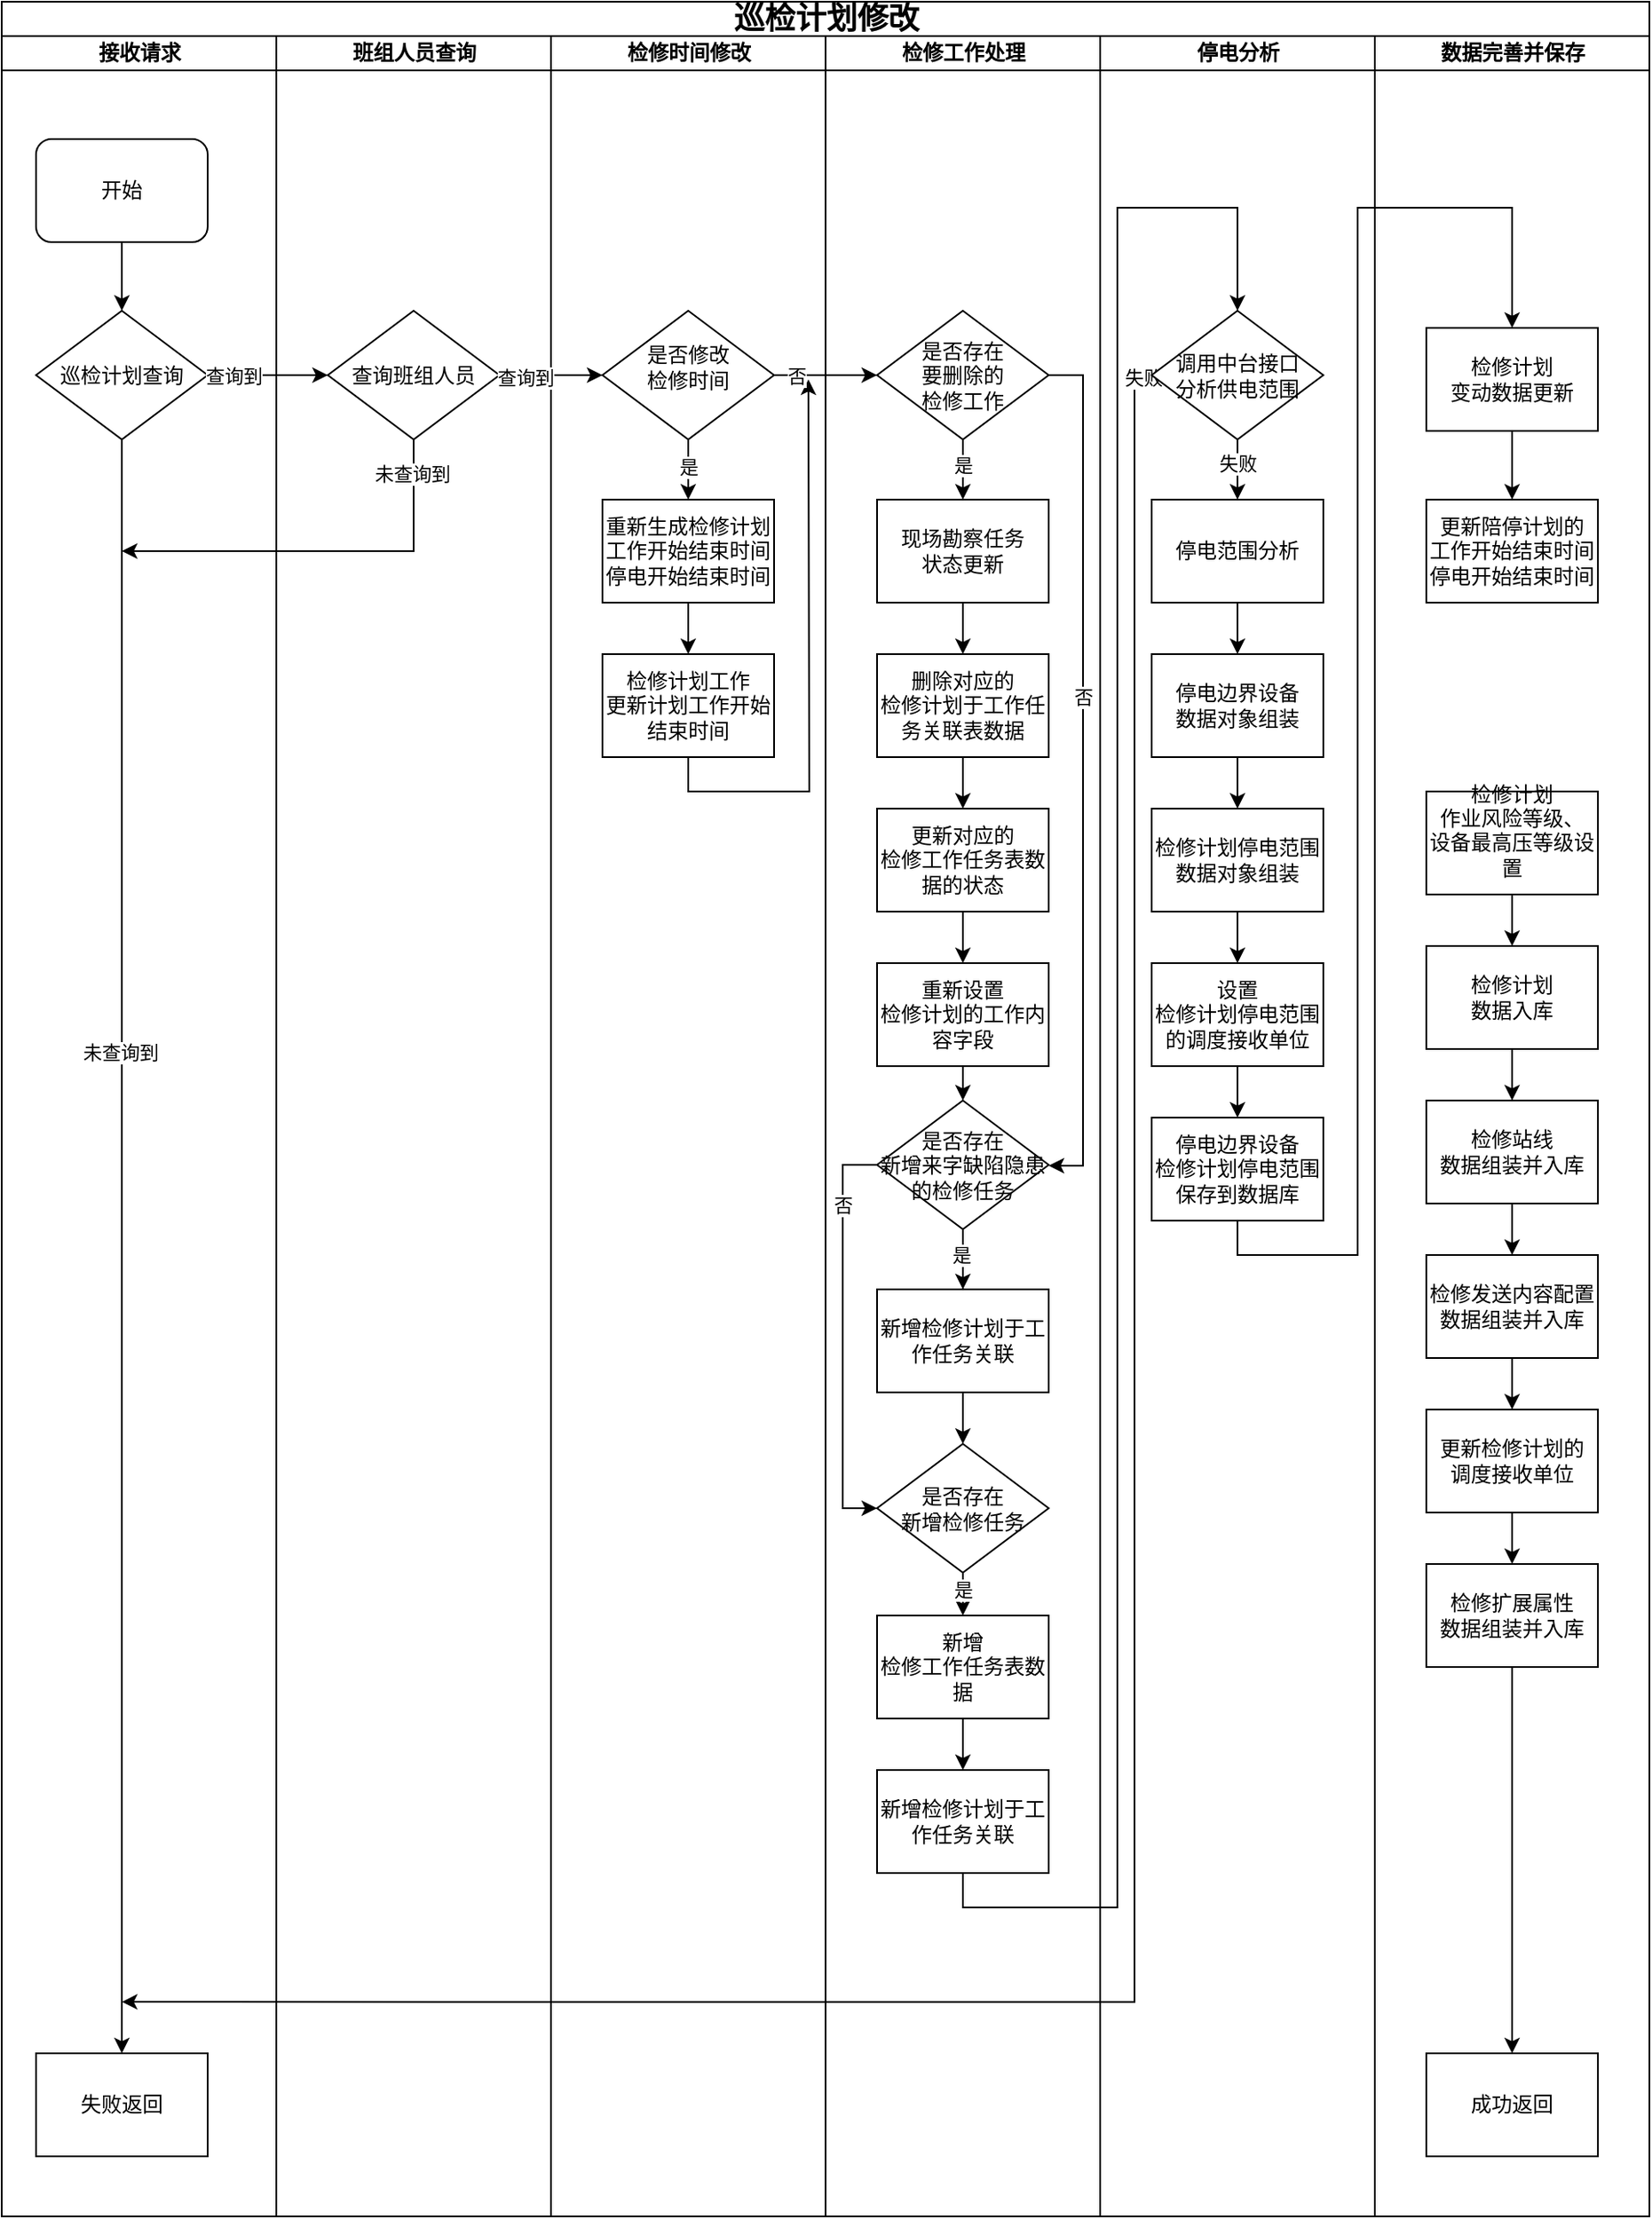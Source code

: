 <mxfile version="26.1.3">
  <diagram name="Page-1" id="74e2e168-ea6b-b213-b513-2b3c1d86103e">
    <mxGraphModel dx="1500" dy="796" grid="1" gridSize="10" guides="1" tooltips="1" connect="1" arrows="1" fold="1" page="1" pageScale="1" pageWidth="1100" pageHeight="850" background="none" math="0" shadow="0">
      <root>
        <mxCell id="0" />
        <mxCell id="1" parent="0" />
        <mxCell id="77e6c97f196da883-1" value="&lt;font style=&quot;font-size: 18px;&quot;&gt;巡检计划修改&lt;/font&gt;" style="swimlane;html=1;childLayout=stackLayout;startSize=20;rounded=0;shadow=0;labelBackgroundColor=none;strokeWidth=1;fontFamily=Verdana;fontSize=8;align=center;" parent="1" vertex="1">
          <mxGeometry x="70" y="20" width="960" height="1290" as="geometry" />
        </mxCell>
        <mxCell id="77e6c97f196da883-2" value="接收请求" style="swimlane;html=1;startSize=20;" parent="77e6c97f196da883-1" vertex="1">
          <mxGeometry y="20" width="160" height="1270" as="geometry">
            <mxRectangle y="20" width="40" height="730" as="alternateBounds" />
          </mxGeometry>
        </mxCell>
        <mxCell id="OuAqoAczvBelTa_8rbJ0-2" style="edgeStyle=orthogonalEdgeStyle;rounded=0;orthogonalLoop=1;jettySize=auto;html=1;exitX=0.5;exitY=1;exitDx=0;exitDy=0;entryX=0.5;entryY=0;entryDx=0;entryDy=0;" edge="1" parent="77e6c97f196da883-2" source="77e6c97f196da883-8" target="cfTg0l-f0pAShHveTOmt-1">
          <mxGeometry relative="1" as="geometry" />
        </mxCell>
        <mxCell id="77e6c97f196da883-8" value="&lt;font style=&quot;font-size: 12px;&quot;&gt;开始&lt;/font&gt;" style="rounded=1;whiteSpace=wrap;html=1;shadow=0;labelBackgroundColor=none;strokeWidth=1;fontFamily=Verdana;fontSize=8;align=center;" parent="77e6c97f196da883-2" vertex="1">
          <mxGeometry x="20" y="60" width="100" height="60" as="geometry" />
        </mxCell>
        <mxCell id="cfTg0l-f0pAShHveTOmt-1" value="&lt;font style=&quot;font-size: 12px;&quot;&gt;巡检计划查询&lt;/font&gt;" style="rhombus;whiteSpace=wrap;html=1;rounded=0;shadow=0;labelBackgroundColor=none;strokeWidth=1;fontFamily=Verdana;fontSize=8;align=center;" parent="77e6c97f196da883-2" vertex="1">
          <mxGeometry x="20" y="160" width="100" height="75" as="geometry" />
        </mxCell>
        <mxCell id="cfTg0l-f0pAShHveTOmt-4" style="edgeStyle=orthogonalEdgeStyle;rounded=0;orthogonalLoop=1;jettySize=auto;html=1;exitX=0.5;exitY=1;exitDx=0;exitDy=0;entryX=0.5;entryY=0;entryDx=0;entryDy=0;" parent="77e6c97f196da883-2" source="cfTg0l-f0pAShHveTOmt-1" edge="1" target="zkKsR5GlTw2Tc259dVME-4">
          <mxGeometry relative="1" as="geometry">
            <mxPoint x="70" y="980" as="targetPoint" />
          </mxGeometry>
        </mxCell>
        <mxCell id="cfTg0l-f0pAShHveTOmt-24" value="未查询到" style="edgeLabel;html=1;align=center;verticalAlign=middle;resizable=0;points=[];" parent="cfTg0l-f0pAShHveTOmt-4" vertex="1" connectable="0">
          <mxGeometry x="-0.24" y="-1" relative="1" as="geometry">
            <mxPoint as="offset" />
          </mxGeometry>
        </mxCell>
        <mxCell id="zkKsR5GlTw2Tc259dVME-4" value="&lt;span style=&quot;font-size: 12px;&quot;&gt;失败返回&lt;/span&gt;" style="whiteSpace=wrap;html=1;fontSize=8;fontFamily=Verdana;rounded=0;shadow=0;labelBackgroundColor=none;strokeWidth=1;" parent="77e6c97f196da883-2" vertex="1">
          <mxGeometry x="20" y="1175" width="100" height="60" as="geometry" />
        </mxCell>
        <mxCell id="77e6c97f196da883-3" value="班组人员查询" style="swimlane;html=1;startSize=20;" parent="77e6c97f196da883-1" vertex="1">
          <mxGeometry x="160" y="20" width="160" height="1270" as="geometry" />
        </mxCell>
        <mxCell id="cfTg0l-f0pAShHveTOmt-27" value="&lt;span style=&quot;font-size: 12px;&quot;&gt;查询班组人员&lt;/span&gt;" style="rhombus;whiteSpace=wrap;html=1;rounded=0;shadow=0;labelBackgroundColor=none;strokeWidth=1;fontFamily=Verdana;fontSize=8;align=center;" parent="77e6c97f196da883-3" vertex="1">
          <mxGeometry x="30" y="160" width="100" height="75" as="geometry" />
        </mxCell>
        <mxCell id="cfTg0l-f0pAShHveTOmt-30" value="" style="edgeStyle=orthogonalEdgeStyle;rounded=0;orthogonalLoop=1;jettySize=auto;html=1;" parent="77e6c97f196da883-3" source="cfTg0l-f0pAShHveTOmt-27" edge="1">
          <mxGeometry relative="1" as="geometry">
            <mxPoint x="-90" y="300" as="targetPoint" />
            <Array as="points">
              <mxPoint x="80" y="300" />
              <mxPoint x="-90" y="300" />
            </Array>
          </mxGeometry>
        </mxCell>
        <mxCell id="cfTg0l-f0pAShHveTOmt-47" value="未查询到" style="edgeLabel;html=1;align=center;verticalAlign=middle;resizable=0;points=[];" parent="cfTg0l-f0pAShHveTOmt-30" vertex="1" connectable="0">
          <mxGeometry x="-0.829" y="-1" relative="1" as="geometry">
            <mxPoint as="offset" />
          </mxGeometry>
        </mxCell>
        <mxCell id="77e6c97f196da883-5" value="检修时间修改" style="swimlane;html=1;startSize=20;" parent="77e6c97f196da883-1" vertex="1">
          <mxGeometry x="320" y="20" width="160" height="1270" as="geometry" />
        </mxCell>
        <mxCell id="OuAqoAczvBelTa_8rbJ0-12" style="edgeStyle=orthogonalEdgeStyle;rounded=0;orthogonalLoop=1;jettySize=auto;html=1;exitX=0.5;exitY=1;exitDx=0;exitDy=0;entryX=0.5;entryY=0;entryDx=0;entryDy=0;" edge="1" parent="77e6c97f196da883-5" source="cfTg0l-f0pAShHveTOmt-33" target="OuAqoAczvBelTa_8rbJ0-11">
          <mxGeometry relative="1" as="geometry" />
        </mxCell>
        <mxCell id="OuAqoAczvBelTa_8rbJ0-13" value="是" style="edgeLabel;html=1;align=center;verticalAlign=middle;resizable=0;points=[];" vertex="1" connectable="0" parent="OuAqoAczvBelTa_8rbJ0-12">
          <mxGeometry x="-0.16" relative="1" as="geometry">
            <mxPoint y="1" as="offset" />
          </mxGeometry>
        </mxCell>
        <mxCell id="cfTg0l-f0pAShHveTOmt-33" value="&lt;div&gt;&lt;span style=&quot;font-size: 12px;&quot;&gt;是否修改&lt;/span&gt;&lt;span style=&quot;font-size: 12px;&quot;&gt;&lt;/span&gt;&lt;/div&gt;&lt;span style=&quot;font-size: 12px;&quot;&gt;检修时间&lt;/span&gt;&lt;div&gt;&lt;br&gt;&lt;/div&gt;" style="rhombus;whiteSpace=wrap;html=1;rounded=0;shadow=0;labelBackgroundColor=none;strokeWidth=1;fontFamily=Verdana;fontSize=8;align=center;" parent="77e6c97f196da883-5" vertex="1">
          <mxGeometry x="30" y="160" width="100" height="75" as="geometry" />
        </mxCell>
        <mxCell id="OuAqoAczvBelTa_8rbJ0-15" style="edgeStyle=orthogonalEdgeStyle;rounded=0;orthogonalLoop=1;jettySize=auto;html=1;exitX=0.5;exitY=1;exitDx=0;exitDy=0;entryX=0.5;entryY=0;entryDx=0;entryDy=0;" edge="1" parent="77e6c97f196da883-5" source="OuAqoAczvBelTa_8rbJ0-11" target="OuAqoAczvBelTa_8rbJ0-14">
          <mxGeometry relative="1" as="geometry" />
        </mxCell>
        <mxCell id="OuAqoAczvBelTa_8rbJ0-11" value="&lt;span style=&quot;font-size: 12px;&quot;&gt;重新生成检修计划&lt;/span&gt;&lt;div&gt;&lt;span style=&quot;font-size: 12px;&quot;&gt;工作开始结束时间&lt;/span&gt;&lt;/div&gt;&lt;div&gt;&lt;span style=&quot;font-size: 12px;&quot;&gt;停电开始结束时间&lt;/span&gt;&lt;/div&gt;" style="whiteSpace=wrap;html=1;fontSize=8;fontFamily=Verdana;rounded=0;shadow=0;labelBackgroundColor=none;strokeWidth=1;" vertex="1" parent="77e6c97f196da883-5">
          <mxGeometry x="30" y="270" width="100" height="60" as="geometry" />
        </mxCell>
        <mxCell id="OuAqoAczvBelTa_8rbJ0-24" style="edgeStyle=orthogonalEdgeStyle;rounded=0;orthogonalLoop=1;jettySize=auto;html=1;exitX=0.5;exitY=1;exitDx=0;exitDy=0;" edge="1" parent="77e6c97f196da883-5" source="OuAqoAczvBelTa_8rbJ0-14">
          <mxGeometry relative="1" as="geometry">
            <mxPoint x="150" y="200" as="targetPoint" />
          </mxGeometry>
        </mxCell>
        <mxCell id="OuAqoAczvBelTa_8rbJ0-14" value="&lt;span style=&quot;font-size: 12px;&quot;&gt;检修计划工作&lt;/span&gt;&lt;div&gt;&lt;span style=&quot;font-size: 12px;&quot;&gt;更新&lt;/span&gt;&lt;span style=&quot;font-size: 12px; background-color: transparent; color: light-dark(rgb(0, 0, 0), rgb(255, 255, 255));&quot;&gt;计划工作开始结束时间&lt;/span&gt;&lt;/div&gt;" style="whiteSpace=wrap;html=1;fontSize=8;fontFamily=Verdana;rounded=0;shadow=0;labelBackgroundColor=none;strokeWidth=1;" vertex="1" parent="77e6c97f196da883-5">
          <mxGeometry x="30" y="360" width="100" height="60" as="geometry" />
        </mxCell>
        <mxCell id="77e6c97f196da883-6" value="检修工作处理" style="swimlane;html=1;startSize=20;" parent="77e6c97f196da883-1" vertex="1">
          <mxGeometry x="480" y="20" width="160" height="1270" as="geometry" />
        </mxCell>
        <mxCell id="OuAqoAczvBelTa_8rbJ0-18" style="edgeStyle=orthogonalEdgeStyle;rounded=0;orthogonalLoop=1;jettySize=auto;html=1;exitX=0.5;exitY=1;exitDx=0;exitDy=0;entryX=0.5;entryY=0;entryDx=0;entryDy=0;" edge="1" parent="77e6c97f196da883-6" source="OuAqoAczvBelTa_8rbJ0-16" target="OuAqoAczvBelTa_8rbJ0-17">
          <mxGeometry relative="1" as="geometry" />
        </mxCell>
        <mxCell id="OuAqoAczvBelTa_8rbJ0-19" value="是" style="edgeLabel;html=1;align=center;verticalAlign=middle;resizable=0;points=[];" vertex="1" connectable="0" parent="OuAqoAczvBelTa_8rbJ0-18">
          <mxGeometry x="-0.092" relative="1" as="geometry">
            <mxPoint y="-1" as="offset" />
          </mxGeometry>
        </mxCell>
        <mxCell id="OuAqoAczvBelTa_8rbJ0-32" style="edgeStyle=orthogonalEdgeStyle;rounded=0;orthogonalLoop=1;jettySize=auto;html=1;exitX=1;exitY=0.5;exitDx=0;exitDy=0;entryX=1;entryY=0.5;entryDx=0;entryDy=0;" edge="1" parent="77e6c97f196da883-6" source="OuAqoAczvBelTa_8rbJ0-16" target="cfTg0l-f0pAShHveTOmt-64">
          <mxGeometry relative="1" as="geometry">
            <mxPoint x="140" y="660" as="targetPoint" />
            <Array as="points">
              <mxPoint x="150" y="197" />
              <mxPoint x="150" y="658" />
              <mxPoint x="130" y="658" />
            </Array>
          </mxGeometry>
        </mxCell>
        <mxCell id="OuAqoAczvBelTa_8rbJ0-33" value="否" style="edgeLabel;html=1;align=center;verticalAlign=middle;resizable=0;points=[];" vertex="1" connectable="0" parent="OuAqoAczvBelTa_8rbJ0-32">
          <mxGeometry x="-0.174" relative="1" as="geometry">
            <mxPoint as="offset" />
          </mxGeometry>
        </mxCell>
        <mxCell id="OuAqoAczvBelTa_8rbJ0-16" value="&lt;span style=&quot;font-size: 12px;&quot;&gt;是否存在&lt;br&gt;要删除的&lt;/span&gt;&lt;div&gt;&lt;span style=&quot;font-size: 12px;&quot;&gt;检修工作&lt;/span&gt;&lt;/div&gt;" style="rhombus;whiteSpace=wrap;html=1;rounded=0;shadow=0;labelBackgroundColor=none;strokeWidth=1;fontFamily=Verdana;fontSize=8;align=center;" vertex="1" parent="77e6c97f196da883-6">
          <mxGeometry x="30" y="160" width="100" height="75" as="geometry" />
        </mxCell>
        <mxCell id="OuAqoAczvBelTa_8rbJ0-21" style="edgeStyle=orthogonalEdgeStyle;rounded=0;orthogonalLoop=1;jettySize=auto;html=1;exitX=0.5;exitY=1;exitDx=0;exitDy=0;" edge="1" parent="77e6c97f196da883-6" source="OuAqoAczvBelTa_8rbJ0-17" target="OuAqoAczvBelTa_8rbJ0-20">
          <mxGeometry relative="1" as="geometry" />
        </mxCell>
        <mxCell id="OuAqoAczvBelTa_8rbJ0-17" value="&lt;span style=&quot;font-size: 12px;&quot;&gt;现场勘察任务&lt;/span&gt;&lt;div&gt;&lt;span style=&quot;font-size: 12px;&quot;&gt;状态更新&lt;/span&gt;&lt;/div&gt;" style="whiteSpace=wrap;html=1;fontSize=8;fontFamily=Verdana;rounded=0;shadow=0;labelBackgroundColor=none;strokeWidth=1;" vertex="1" parent="77e6c97f196da883-6">
          <mxGeometry x="30" y="270" width="100" height="60" as="geometry" />
        </mxCell>
        <mxCell id="OuAqoAczvBelTa_8rbJ0-23" style="edgeStyle=orthogonalEdgeStyle;rounded=0;orthogonalLoop=1;jettySize=auto;html=1;exitX=0.5;exitY=1;exitDx=0;exitDy=0;entryX=0.5;entryY=0;entryDx=0;entryDy=0;" edge="1" parent="77e6c97f196da883-6" source="OuAqoAczvBelTa_8rbJ0-20" target="OuAqoAczvBelTa_8rbJ0-22">
          <mxGeometry relative="1" as="geometry" />
        </mxCell>
        <mxCell id="OuAqoAczvBelTa_8rbJ0-20" value="&lt;span style=&quot;font-size: 12px;&quot;&gt;删除对应的&lt;/span&gt;&lt;div&gt;&lt;span style=&quot;font-size: 12px;&quot;&gt;检修计划于工作任务关联表数据&lt;/span&gt;&lt;/div&gt;" style="whiteSpace=wrap;html=1;fontSize=8;fontFamily=Verdana;rounded=0;shadow=0;labelBackgroundColor=none;strokeWidth=1;" vertex="1" parent="77e6c97f196da883-6">
          <mxGeometry x="30" y="360" width="100" height="60" as="geometry" />
        </mxCell>
        <mxCell id="OuAqoAczvBelTa_8rbJ0-26" style="edgeStyle=orthogonalEdgeStyle;rounded=0;orthogonalLoop=1;jettySize=auto;html=1;exitX=0.5;exitY=1;exitDx=0;exitDy=0;entryX=0.5;entryY=0;entryDx=0;entryDy=0;" edge="1" parent="77e6c97f196da883-6" source="OuAqoAczvBelTa_8rbJ0-22" target="OuAqoAczvBelTa_8rbJ0-25">
          <mxGeometry relative="1" as="geometry" />
        </mxCell>
        <mxCell id="OuAqoAczvBelTa_8rbJ0-22" value="&lt;span style=&quot;font-size: 12px;&quot;&gt;更新对应的&lt;/span&gt;&lt;div&gt;&lt;span style=&quot;font-size: 12px;&quot;&gt;检修工作任务表数据的状态&lt;/span&gt;&lt;/div&gt;" style="whiteSpace=wrap;html=1;fontSize=8;fontFamily=Verdana;rounded=0;shadow=0;labelBackgroundColor=none;strokeWidth=1;" vertex="1" parent="77e6c97f196da883-6">
          <mxGeometry x="30" y="450" width="100" height="60" as="geometry" />
        </mxCell>
        <mxCell id="OuAqoAczvBelTa_8rbJ0-34" style="edgeStyle=orthogonalEdgeStyle;rounded=0;orthogonalLoop=1;jettySize=auto;html=1;exitX=0.5;exitY=1;exitDx=0;exitDy=0;entryX=0.5;entryY=0;entryDx=0;entryDy=0;" edge="1" parent="77e6c97f196da883-6" source="OuAqoAczvBelTa_8rbJ0-25" target="cfTg0l-f0pAShHveTOmt-64">
          <mxGeometry relative="1" as="geometry" />
        </mxCell>
        <mxCell id="OuAqoAczvBelTa_8rbJ0-25" value="&lt;span style=&quot;font-size: 12px;&quot;&gt;重新设置&lt;/span&gt;&lt;div&gt;&lt;span style=&quot;font-size: 12px;&quot;&gt;检修计划的工作内容字段&lt;/span&gt;&lt;/div&gt;" style="whiteSpace=wrap;html=1;fontSize=8;fontFamily=Verdana;rounded=0;shadow=0;labelBackgroundColor=none;strokeWidth=1;" vertex="1" parent="77e6c97f196da883-6">
          <mxGeometry x="30" y="540" width="100" height="60" as="geometry" />
        </mxCell>
        <mxCell id="OuAqoAczvBelTa_8rbJ0-27" value="&lt;span style=&quot;font-size: 12px;&quot;&gt;是否存在&lt;/span&gt;&lt;div&gt;&lt;span style=&quot;font-size: 12px;&quot;&gt;新增&lt;/span&gt;&lt;span style=&quot;font-size: 12px; background-color: transparent; color: light-dark(rgb(0, 0, 0), rgb(255, 255, 255));&quot;&gt;检修任务&lt;/span&gt;&lt;/div&gt;" style="rhombus;whiteSpace=wrap;html=1;rounded=0;shadow=0;labelBackgroundColor=none;strokeWidth=1;fontFamily=Verdana;fontSize=8;align=center;" vertex="1" parent="77e6c97f196da883-6">
          <mxGeometry x="30" y="820" width="100" height="75" as="geometry" />
        </mxCell>
        <mxCell id="cfTg0l-f0pAShHveTOmt-73" value="&lt;div&gt;&lt;span style=&quot;font-size: 12px;&quot;&gt;新增&lt;/span&gt;&lt;/div&gt;&lt;div&gt;&lt;span style=&quot;font-size: 12px;&quot;&gt;检修工作任务表数据&lt;/span&gt;&lt;/div&gt;" style="whiteSpace=wrap;html=1;fontSize=8;fontFamily=Verdana;rounded=0;shadow=0;labelBackgroundColor=none;strokeWidth=1;" parent="77e6c97f196da883-6" vertex="1">
          <mxGeometry x="30" y="920" width="100" height="60" as="geometry" />
        </mxCell>
        <mxCell id="cfTg0l-f0pAShHveTOmt-76" value="&lt;span style=&quot;font-size: 12px;&quot;&gt;新增检修计划于工作任务关联&lt;/span&gt;" style="whiteSpace=wrap;html=1;fontSize=8;fontFamily=Verdana;rounded=0;shadow=0;labelBackgroundColor=none;strokeWidth=1;" parent="77e6c97f196da883-6" vertex="1">
          <mxGeometry x="30" y="1010" width="100" height="60" as="geometry" />
        </mxCell>
        <mxCell id="OuAqoAczvBelTa_8rbJ0-53" style="edgeStyle=orthogonalEdgeStyle;rounded=0;orthogonalLoop=1;jettySize=auto;html=1;entryX=1;entryY=0.5;entryDx=0;entryDy=0;" edge="1" parent="77e6c97f196da883-6" source="cfTg0l-f0pAShHveTOmt-63" target="cfTg0l-f0pAShHveTOmt-64">
          <mxGeometry relative="1" as="geometry">
            <Array as="points">
              <mxPoint x="80" y="657" />
            </Array>
          </mxGeometry>
        </mxCell>
        <mxCell id="cfTg0l-f0pAShHveTOmt-63" value="&lt;div&gt;&lt;span style=&quot;font-size: 12px;&quot;&gt;新增检修计划于工作任务关联&lt;/span&gt;&lt;/div&gt;" style="whiteSpace=wrap;html=1;fontSize=8;fontFamily=Verdana;rounded=0;shadow=0;labelBackgroundColor=none;strokeWidth=1;" parent="77e6c97f196da883-6" vertex="1">
          <mxGeometry x="30" y="730" width="100" height="60" as="geometry" />
        </mxCell>
        <mxCell id="OuAqoAczvBelTa_8rbJ0-56" style="edgeStyle=orthogonalEdgeStyle;rounded=0;orthogonalLoop=1;jettySize=auto;html=1;exitX=0;exitY=0.5;exitDx=0;exitDy=0;entryX=0;entryY=0.5;entryDx=0;entryDy=0;" edge="1" parent="77e6c97f196da883-6" source="cfTg0l-f0pAShHveTOmt-64" target="OuAqoAczvBelTa_8rbJ0-27">
          <mxGeometry relative="1" as="geometry" />
        </mxCell>
        <mxCell id="OuAqoAczvBelTa_8rbJ0-57" value="否" style="edgeLabel;html=1;align=center;verticalAlign=middle;resizable=0;points=[];" vertex="1" connectable="0" parent="OuAqoAczvBelTa_8rbJ0-56">
          <mxGeometry x="-0.637" relative="1" as="geometry">
            <mxPoint as="offset" />
          </mxGeometry>
        </mxCell>
        <mxCell id="cfTg0l-f0pAShHveTOmt-64" value="&lt;span style=&quot;font-size: 12px;&quot;&gt;是否存在&lt;/span&gt;&lt;div&gt;&lt;span style=&quot;font-size: 12px;&quot;&gt;新增来字缺陷隐患&lt;/span&gt;&lt;/div&gt;&lt;div&gt;&lt;span style=&quot;font-size: 12px;&quot;&gt;的检修任务&lt;/span&gt;&lt;/div&gt;" style="rhombus;whiteSpace=wrap;html=1;rounded=0;shadow=0;labelBackgroundColor=none;strokeWidth=1;fontFamily=Verdana;fontSize=8;align=center;" parent="77e6c97f196da883-6" vertex="1">
          <mxGeometry x="30" y="620" width="100" height="75" as="geometry" />
        </mxCell>
        <mxCell id="OuAqoAczvBelTa_8rbJ0-30" style="edgeStyle=orthogonalEdgeStyle;rounded=0;orthogonalLoop=1;jettySize=auto;html=1;exitX=0.5;exitY=1;exitDx=0;exitDy=0;entryX=0.5;entryY=0;entryDx=0;entryDy=0;" edge="1" parent="77e6c97f196da883-6" source="OuAqoAczvBelTa_8rbJ0-27" target="cfTg0l-f0pAShHveTOmt-73">
          <mxGeometry relative="1" as="geometry" />
        </mxCell>
        <mxCell id="OuAqoAczvBelTa_8rbJ0-31" value="是" style="edgeLabel;html=1;align=center;verticalAlign=middle;resizable=0;points=[];" vertex="1" connectable="0" parent="OuAqoAczvBelTa_8rbJ0-30">
          <mxGeometry x="-0.2" relative="1" as="geometry">
            <mxPoint as="offset" />
          </mxGeometry>
        </mxCell>
        <mxCell id="cfTg0l-f0pAShHveTOmt-77" style="edgeStyle=orthogonalEdgeStyle;rounded=0;orthogonalLoop=1;jettySize=auto;html=1;exitX=0.5;exitY=1;exitDx=0;exitDy=0;entryX=0.5;entryY=0;entryDx=0;entryDy=0;" parent="77e6c97f196da883-6" source="cfTg0l-f0pAShHveTOmt-73" target="cfTg0l-f0pAShHveTOmt-76" edge="1">
          <mxGeometry relative="1" as="geometry" />
        </mxCell>
        <mxCell id="cfTg0l-f0pAShHveTOmt-74" style="edgeStyle=orthogonalEdgeStyle;rounded=0;orthogonalLoop=1;jettySize=auto;html=1;exitX=0.5;exitY=1;exitDx=0;exitDy=0;entryX=0.5;entryY=0;entryDx=0;entryDy=0;" parent="77e6c97f196da883-6" source="cfTg0l-f0pAShHveTOmt-63" target="OuAqoAczvBelTa_8rbJ0-27" edge="1">
          <mxGeometry relative="1" as="geometry">
            <mxPoint x="240" y="360" as="targetPoint" />
          </mxGeometry>
        </mxCell>
        <mxCell id="cfTg0l-f0pAShHveTOmt-70" style="edgeStyle=orthogonalEdgeStyle;rounded=0;orthogonalLoop=1;jettySize=auto;html=1;exitX=0.5;exitY=1;exitDx=0;exitDy=0;entryX=0.5;entryY=0;entryDx=0;entryDy=0;" parent="77e6c97f196da883-6" source="cfTg0l-f0pAShHveTOmt-64" target="cfTg0l-f0pAShHveTOmt-63" edge="1">
          <mxGeometry relative="1" as="geometry" />
        </mxCell>
        <mxCell id="cfTg0l-f0pAShHveTOmt-71" value="是" style="edgeLabel;html=1;align=center;verticalAlign=middle;resizable=0;points=[];" parent="cfTg0l-f0pAShHveTOmt-70" vertex="1" connectable="0">
          <mxGeometry x="-0.168" y="-1" relative="1" as="geometry">
            <mxPoint as="offset" />
          </mxGeometry>
        </mxCell>
        <mxCell id="77e6c97f196da883-7" value="停电分析" style="swimlane;html=1;startSize=20;" parent="77e6c97f196da883-1" vertex="1">
          <mxGeometry x="640" y="20" width="160" height="1270" as="geometry" />
        </mxCell>
        <mxCell id="OuAqoAczvBelTa_8rbJ0-41" style="edgeStyle=orthogonalEdgeStyle;rounded=0;orthogonalLoop=1;jettySize=auto;html=1;exitX=0.5;exitY=1;exitDx=0;exitDy=0;entryX=0.5;entryY=0;entryDx=0;entryDy=0;" edge="1" parent="77e6c97f196da883-7" source="OuAqoAczvBelTa_8rbJ0-35" target="OuAqoAczvBelTa_8rbJ0-36">
          <mxGeometry relative="1" as="geometry" />
        </mxCell>
        <mxCell id="OuAqoAczvBelTa_8rbJ0-47" value="失败" style="edgeLabel;html=1;align=center;verticalAlign=middle;resizable=0;points=[];" vertex="1" connectable="0" parent="OuAqoAczvBelTa_8rbJ0-41">
          <mxGeometry x="-0.215" relative="1" as="geometry">
            <mxPoint as="offset" />
          </mxGeometry>
        </mxCell>
        <mxCell id="OuAqoAczvBelTa_8rbJ0-49" style="edgeStyle=orthogonalEdgeStyle;rounded=0;orthogonalLoop=1;jettySize=auto;html=1;exitX=0;exitY=0.5;exitDx=0;exitDy=0;" edge="1" parent="77e6c97f196da883-7" source="OuAqoAczvBelTa_8rbJ0-35">
          <mxGeometry relative="1" as="geometry">
            <mxPoint x="-570" y="1145.053" as="targetPoint" />
            <Array as="points">
              <mxPoint x="20" y="197" />
              <mxPoint x="20" y="1145" />
            </Array>
          </mxGeometry>
        </mxCell>
        <mxCell id="OuAqoAczvBelTa_8rbJ0-50" value="失败" style="edgeLabel;html=1;align=center;verticalAlign=middle;resizable=0;points=[];" vertex="1" connectable="0" parent="OuAqoAczvBelTa_8rbJ0-49">
          <mxGeometry x="-0.993" y="1" relative="1" as="geometry">
            <mxPoint as="offset" />
          </mxGeometry>
        </mxCell>
        <mxCell id="OuAqoAczvBelTa_8rbJ0-35" value="&lt;span style=&quot;font-size: 12px;&quot;&gt;调用中台接口&lt;/span&gt;&lt;div&gt;&lt;span style=&quot;font-size: 12px;&quot;&gt;分析供电范围&lt;/span&gt;&lt;/div&gt;" style="rhombus;whiteSpace=wrap;html=1;rounded=0;shadow=0;labelBackgroundColor=none;strokeWidth=1;fontFamily=Verdana;fontSize=8;align=center;" vertex="1" parent="77e6c97f196da883-7">
          <mxGeometry x="30" y="160" width="100" height="75" as="geometry" />
        </mxCell>
        <mxCell id="OuAqoAczvBelTa_8rbJ0-42" style="edgeStyle=orthogonalEdgeStyle;rounded=0;orthogonalLoop=1;jettySize=auto;html=1;exitX=0.5;exitY=1;exitDx=0;exitDy=0;entryX=0.5;entryY=0;entryDx=0;entryDy=0;" edge="1" parent="77e6c97f196da883-7" source="OuAqoAczvBelTa_8rbJ0-36" target="OuAqoAczvBelTa_8rbJ0-37">
          <mxGeometry relative="1" as="geometry" />
        </mxCell>
        <mxCell id="OuAqoAczvBelTa_8rbJ0-36" value="&lt;div&gt;&lt;span style=&quot;font-size: 12px;&quot;&gt;停电范围分析&lt;/span&gt;&lt;/div&gt;" style="whiteSpace=wrap;html=1;fontSize=8;fontFamily=Verdana;rounded=0;shadow=0;labelBackgroundColor=none;strokeWidth=1;" vertex="1" parent="77e6c97f196da883-7">
          <mxGeometry x="30" y="270" width="100" height="60" as="geometry" />
        </mxCell>
        <mxCell id="OuAqoAczvBelTa_8rbJ0-43" style="edgeStyle=orthogonalEdgeStyle;rounded=0;orthogonalLoop=1;jettySize=auto;html=1;exitX=0.5;exitY=1;exitDx=0;exitDy=0;entryX=0.5;entryY=0;entryDx=0;entryDy=0;" edge="1" parent="77e6c97f196da883-7" source="OuAqoAczvBelTa_8rbJ0-37" target="OuAqoAczvBelTa_8rbJ0-38">
          <mxGeometry relative="1" as="geometry" />
        </mxCell>
        <mxCell id="OuAqoAczvBelTa_8rbJ0-37" value="&lt;div&gt;&lt;span style=&quot;font-size: 12px;&quot;&gt;停电边界设备&lt;/span&gt;&lt;/div&gt;&lt;div&gt;&lt;span style=&quot;font-size: 12px;&quot;&gt;数据对象组装&lt;/span&gt;&lt;/div&gt;" style="whiteSpace=wrap;html=1;fontSize=8;fontFamily=Verdana;rounded=0;shadow=0;labelBackgroundColor=none;strokeWidth=1;" vertex="1" parent="77e6c97f196da883-7">
          <mxGeometry x="30" y="360" width="100" height="60" as="geometry" />
        </mxCell>
        <mxCell id="OuAqoAczvBelTa_8rbJ0-44" style="edgeStyle=orthogonalEdgeStyle;rounded=0;orthogonalLoop=1;jettySize=auto;html=1;exitX=0.5;exitY=1;exitDx=0;exitDy=0;entryX=0.5;entryY=0;entryDx=0;entryDy=0;" edge="1" parent="77e6c97f196da883-7" source="OuAqoAczvBelTa_8rbJ0-38" target="OuAqoAczvBelTa_8rbJ0-39">
          <mxGeometry relative="1" as="geometry" />
        </mxCell>
        <mxCell id="OuAqoAczvBelTa_8rbJ0-38" value="&lt;div&gt;&lt;span style=&quot;font-size: 12px;&quot;&gt;检修计划停电范围&lt;/span&gt;&lt;/div&gt;&lt;div&gt;&lt;span style=&quot;font-size: 12px;&quot;&gt;数据对象组装&lt;/span&gt;&lt;/div&gt;" style="whiteSpace=wrap;html=1;fontSize=8;fontFamily=Verdana;rounded=0;shadow=0;labelBackgroundColor=none;strokeWidth=1;" vertex="1" parent="77e6c97f196da883-7">
          <mxGeometry x="30" y="450" width="100" height="60" as="geometry" />
        </mxCell>
        <mxCell id="OuAqoAczvBelTa_8rbJ0-45" value="" style="edgeStyle=orthogonalEdgeStyle;rounded=0;orthogonalLoop=1;jettySize=auto;html=1;" edge="1" parent="77e6c97f196da883-7" source="OuAqoAczvBelTa_8rbJ0-39" target="OuAqoAczvBelTa_8rbJ0-40">
          <mxGeometry relative="1" as="geometry" />
        </mxCell>
        <mxCell id="OuAqoAczvBelTa_8rbJ0-39" value="&lt;span style=&quot;font-size: 12px;&quot;&gt;设置&lt;/span&gt;&lt;div&gt;&lt;span style=&quot;font-size: 12px;&quot;&gt;检修计划停电范围&lt;/span&gt;&lt;/div&gt;&lt;div&gt;&lt;span style=&quot;font-size: 12px;&quot;&gt;的调度接收单位&lt;/span&gt;&lt;/div&gt;" style="whiteSpace=wrap;html=1;fontSize=8;fontFamily=Verdana;rounded=0;shadow=0;labelBackgroundColor=none;strokeWidth=1;" vertex="1" parent="77e6c97f196da883-7">
          <mxGeometry x="30" y="540" width="100" height="60" as="geometry" />
        </mxCell>
        <mxCell id="OuAqoAczvBelTa_8rbJ0-40" value="&lt;div&gt;&lt;span style=&quot;font-size: 12px;&quot;&gt;停电边界设备&lt;/span&gt;&lt;/div&gt;&lt;div&gt;&lt;span style=&quot;font-size: 12px;&quot;&gt;检修计划停电范围&lt;/span&gt;&lt;span style=&quot;font-size: 12px;&quot;&gt;&lt;/span&gt;&lt;/div&gt;&lt;div&gt;&lt;span style=&quot;font-size: 12px;&quot;&gt;保存到数据库&lt;/span&gt;&lt;/div&gt;" style="whiteSpace=wrap;html=1;fontSize=8;fontFamily=Verdana;rounded=0;shadow=0;labelBackgroundColor=none;strokeWidth=1;" vertex="1" parent="77e6c97f196da883-7">
          <mxGeometry x="30" y="630" width="100" height="60" as="geometry" />
        </mxCell>
        <mxCell id="cfTg0l-f0pAShHveTOmt-28" value="" style="edgeStyle=orthogonalEdgeStyle;rounded=0;orthogonalLoop=1;jettySize=auto;html=1;" parent="77e6c97f196da883-1" source="cfTg0l-f0pAShHveTOmt-1" target="cfTg0l-f0pAShHveTOmt-27" edge="1">
          <mxGeometry relative="1" as="geometry" />
        </mxCell>
        <mxCell id="cfTg0l-f0pAShHveTOmt-60" value="查询到" style="edgeLabel;html=1;align=center;verticalAlign=middle;resizable=0;points=[];" parent="cfTg0l-f0pAShHveTOmt-28" vertex="1" connectable="0">
          <mxGeometry x="-0.577" relative="1" as="geometry">
            <mxPoint as="offset" />
          </mxGeometry>
        </mxCell>
        <mxCell id="cfTg0l-f0pAShHveTOmt-45" style="edgeStyle=orthogonalEdgeStyle;rounded=0;orthogonalLoop=1;jettySize=auto;html=1;exitX=1;exitY=0.5;exitDx=0;exitDy=0;entryX=0;entryY=0.5;entryDx=0;entryDy=0;" parent="77e6c97f196da883-1" source="cfTg0l-f0pAShHveTOmt-27" target="cfTg0l-f0pAShHveTOmt-33" edge="1">
          <mxGeometry relative="1" as="geometry" />
        </mxCell>
        <mxCell id="cfTg0l-f0pAShHveTOmt-61" value="查询到" style="edgeLabel;html=1;align=center;verticalAlign=middle;resizable=0;points=[];" parent="cfTg0l-f0pAShHveTOmt-45" vertex="1" connectable="0">
          <mxGeometry x="-0.507" y="-1" relative="1" as="geometry">
            <mxPoint as="offset" />
          </mxGeometry>
        </mxCell>
        <mxCell id="cfTg0l-f0pAShHveTOmt-50" value="" style="edgeStyle=orthogonalEdgeStyle;rounded=0;orthogonalLoop=1;jettySize=auto;html=1;" parent="77e6c97f196da883-1" source="cfTg0l-f0pAShHveTOmt-33" edge="1">
          <mxGeometry relative="1" as="geometry">
            <mxPoint x="510" y="217.5" as="targetPoint" />
          </mxGeometry>
        </mxCell>
        <mxCell id="cfTg0l-f0pAShHveTOmt-62" value="否" style="edgeLabel;html=1;align=center;verticalAlign=middle;resizable=0;points=[];" parent="cfTg0l-f0pAShHveTOmt-50" vertex="1" connectable="0">
          <mxGeometry x="-0.573" relative="1" as="geometry">
            <mxPoint as="offset" />
          </mxGeometry>
        </mxCell>
        <mxCell id="cfTg0l-f0pAShHveTOmt-59" value="数据完善并保存" style="swimlane;html=1;startSize=20;" parent="77e6c97f196da883-1" vertex="1">
          <mxGeometry x="800" y="20" width="160" height="1270" as="geometry" />
        </mxCell>
        <mxCell id="cfTg0l-f0pAShHveTOmt-82" style="edgeStyle=orthogonalEdgeStyle;rounded=0;orthogonalLoop=1;jettySize=auto;html=1;exitX=0.5;exitY=1;exitDx=0;exitDy=0;entryX=0.5;entryY=0;entryDx=0;entryDy=0;" parent="cfTg0l-f0pAShHveTOmt-59" source="cfTg0l-f0pAShHveTOmt-80" target="cfTg0l-f0pAShHveTOmt-81" edge="1">
          <mxGeometry relative="1" as="geometry" />
        </mxCell>
        <mxCell id="cfTg0l-f0pAShHveTOmt-80" value="&lt;div&gt;&lt;span style=&quot;font-size: 12px;&quot;&gt;检修计划&lt;/span&gt;&lt;/div&gt;&lt;div&gt;&lt;span style=&quot;font-size: 12px;&quot;&gt;变动数据更新&lt;/span&gt;&lt;/div&gt;" style="whiteSpace=wrap;html=1;fontSize=8;fontFamily=Verdana;rounded=0;shadow=0;labelBackgroundColor=none;strokeWidth=1;" parent="cfTg0l-f0pAShHveTOmt-59" vertex="1">
          <mxGeometry x="30" y="170" width="100" height="60" as="geometry" />
        </mxCell>
        <mxCell id="cfTg0l-f0pAShHveTOmt-81" value="&lt;span style=&quot;font-size: 12px;&quot;&gt;更新陪停计划的&lt;/span&gt;&lt;div&gt;&lt;div&gt;&lt;span style=&quot;font-size: 12px;&quot;&gt;工作开始结束时间&lt;/span&gt;&lt;/div&gt;&lt;div&gt;&lt;span style=&quot;font-size: 12px;&quot;&gt;停电开始结束时间&lt;/span&gt;&lt;/div&gt;&lt;/div&gt;" style="whiteSpace=wrap;html=1;fontSize=8;fontFamily=Verdana;rounded=0;shadow=0;labelBackgroundColor=none;strokeWidth=1;" parent="cfTg0l-f0pAShHveTOmt-59" vertex="1">
          <mxGeometry x="30" y="270" width="100" height="60" as="geometry" />
        </mxCell>
        <mxCell id="cfTg0l-f0pAShHveTOmt-85" style="edgeStyle=orthogonalEdgeStyle;rounded=0;orthogonalLoop=1;jettySize=auto;html=1;exitX=0.5;exitY=1;exitDx=0;exitDy=0;entryX=0.5;entryY=0;entryDx=0;entryDy=0;" parent="cfTg0l-f0pAShHveTOmt-59" source="cfTg0l-f0pAShHveTOmt-83" target="cfTg0l-f0pAShHveTOmt-84" edge="1">
          <mxGeometry relative="1" as="geometry" />
        </mxCell>
        <mxCell id="cfTg0l-f0pAShHveTOmt-83" value="&lt;span style=&quot;font-size: 12px;&quot;&gt;检修计划&lt;/span&gt;&lt;div&gt;&lt;span style=&quot;font-size: 12px; background-color: transparent; color: light-dark(rgb(0, 0, 0), rgb(255, 255, 255));&quot;&gt;作业风险等级、&lt;/span&gt;&lt;div&gt;&lt;span style=&quot;font-size: 12px;&quot;&gt;设备最高压等级设置&lt;/span&gt;&lt;/div&gt;&lt;div&gt;&lt;span style=&quot;color: rgba(0, 0, 0, 0); font-family: monospace; font-size: 0px; text-align: start; text-wrap-mode: nowrap;&quot;&gt;%3CmxGraphModel%3E%3Croot%3E%3CmxCell%20id%3D%220%22%2F%3E%3CmxCell%20id%3D%221%22%20parent%3D%220%22%2F%3E%3CmxCell%20id%3D%222%22%20value%3D%22%26lt%3Bdiv%26gt%3B%26lt%3Bspan%20style%3D%26quot%3Bfont-size%3A%2012px%3B%26quot%3B%26gt%3B%E5%81%9C%E7%94%B5%E8%8C%83%E5%9B%B4%E5%88%86%E6%9E%90%26lt%3B%2Fspan%26gt%3B%26lt%3B%2Fdiv%26gt%3B%22%20style%3D%22whiteSpace%3Dwrap%3Bhtml%3D1%3BfontSize%3D8%3BfontFamily%3DVerdana%3Brounded%3D0%3Bshadow%3D0%3BlabelBackgroundColor%3Dnone%3BstrokeWidth%3D1%3B%22%20vertex%3D%221%22%20parent%3D%221%22%3E%3CmxGeometry%20x%3D%22740%22%20y%3D%22410%22%20width%3D%22100%22%20height%3D%2260%22%20as%3D%22geometry%22%2F%3E%3C%2FmxCell%3E%3C%2Froot%3E%3C%2FmxGraphModel%3E&lt;/span&gt;&lt;span style=&quot;font-size: 12px;&quot;&gt;&lt;/span&gt;&lt;/div&gt;&lt;/div&gt;" style="whiteSpace=wrap;html=1;fontSize=8;fontFamily=Verdana;rounded=0;shadow=0;labelBackgroundColor=none;strokeWidth=1;" parent="cfTg0l-f0pAShHveTOmt-59" vertex="1">
          <mxGeometry x="30" y="440" width="100" height="60" as="geometry" />
        </mxCell>
        <mxCell id="cfTg0l-f0pAShHveTOmt-87" value="" style="edgeStyle=orthogonalEdgeStyle;rounded=0;orthogonalLoop=1;jettySize=auto;html=1;" parent="cfTg0l-f0pAShHveTOmt-59" source="cfTg0l-f0pAShHveTOmt-84" target="cfTg0l-f0pAShHveTOmt-86" edge="1">
          <mxGeometry relative="1" as="geometry" />
        </mxCell>
        <mxCell id="cfTg0l-f0pAShHveTOmt-84" value="&lt;div&gt;&lt;span style=&quot;font-size: 12px;&quot;&gt;检修计划&lt;/span&gt;&lt;/div&gt;&lt;div&gt;&lt;span style=&quot;font-size: 12px;&quot;&gt;数据入库&lt;/span&gt;&lt;/div&gt;" style="whiteSpace=wrap;html=1;fontSize=8;fontFamily=Verdana;rounded=0;shadow=0;labelBackgroundColor=none;strokeWidth=1;" parent="cfTg0l-f0pAShHveTOmt-59" vertex="1">
          <mxGeometry x="30" y="530" width="100" height="60" as="geometry" />
        </mxCell>
        <mxCell id="cfTg0l-f0pAShHveTOmt-89" style="edgeStyle=orthogonalEdgeStyle;rounded=0;orthogonalLoop=1;jettySize=auto;html=1;exitX=0.5;exitY=1;exitDx=0;exitDy=0;entryX=0.5;entryY=0;entryDx=0;entryDy=0;" parent="cfTg0l-f0pAShHveTOmt-59" source="cfTg0l-f0pAShHveTOmt-86" target="cfTg0l-f0pAShHveTOmt-88" edge="1">
          <mxGeometry relative="1" as="geometry" />
        </mxCell>
        <mxCell id="cfTg0l-f0pAShHveTOmt-86" value="&lt;div&gt;&lt;span style=&quot;font-size: 12px;&quot;&gt;检修站线&lt;/span&gt;&lt;/div&gt;&lt;div&gt;&lt;span style=&quot;font-size: 12px;&quot;&gt;数据组装并入库&lt;/span&gt;&lt;/div&gt;" style="whiteSpace=wrap;html=1;fontSize=8;fontFamily=Verdana;rounded=0;shadow=0;labelBackgroundColor=none;strokeWidth=1;" parent="cfTg0l-f0pAShHveTOmt-59" vertex="1">
          <mxGeometry x="30" y="620" width="100" height="60" as="geometry" />
        </mxCell>
        <mxCell id="cfTg0l-f0pAShHveTOmt-92" style="edgeStyle=orthogonalEdgeStyle;rounded=0;orthogonalLoop=1;jettySize=auto;html=1;exitX=0.5;exitY=1;exitDx=0;exitDy=0;entryX=0.5;entryY=0;entryDx=0;entryDy=0;" parent="cfTg0l-f0pAShHveTOmt-59" source="cfTg0l-f0pAShHveTOmt-88" target="cfTg0l-f0pAShHveTOmt-90" edge="1">
          <mxGeometry relative="1" as="geometry" />
        </mxCell>
        <mxCell id="cfTg0l-f0pAShHveTOmt-88" value="&lt;div&gt;&lt;span style=&quot;font-size: 12px;&quot;&gt;检修发送内容配置&lt;/span&gt;&lt;/div&gt;&lt;div&gt;&lt;span style=&quot;font-size: 12px;&quot;&gt;数据组装并入库&lt;/span&gt;&lt;/div&gt;" style="whiteSpace=wrap;html=1;fontSize=8;fontFamily=Verdana;rounded=0;shadow=0;labelBackgroundColor=none;strokeWidth=1;" parent="cfTg0l-f0pAShHveTOmt-59" vertex="1">
          <mxGeometry x="30" y="710" width="100" height="60" as="geometry" />
        </mxCell>
        <mxCell id="cfTg0l-f0pAShHveTOmt-107" style="edgeStyle=orthogonalEdgeStyle;rounded=0;orthogonalLoop=1;jettySize=auto;html=1;exitX=0.5;exitY=1;exitDx=0;exitDy=0;entryX=0.5;entryY=0;entryDx=0;entryDy=0;" parent="cfTg0l-f0pAShHveTOmt-59" source="cfTg0l-f0pAShHveTOmt-90" target="cfTg0l-f0pAShHveTOmt-106" edge="1">
          <mxGeometry relative="1" as="geometry" />
        </mxCell>
        <mxCell id="cfTg0l-f0pAShHveTOmt-90" value="&lt;div&gt;&lt;span style=&quot;font-size: 12px;&quot;&gt;更新检修计划的&lt;/span&gt;&lt;/div&gt;&lt;div&gt;&lt;span style=&quot;font-size: 12px;&quot;&gt;调度接收单位&lt;/span&gt;&lt;/div&gt;" style="whiteSpace=wrap;html=1;fontSize=8;fontFamily=Verdana;rounded=0;shadow=0;labelBackgroundColor=none;strokeWidth=1;" parent="cfTg0l-f0pAShHveTOmt-59" vertex="1">
          <mxGeometry x="30" y="800" width="100" height="60" as="geometry" />
        </mxCell>
        <mxCell id="cfTg0l-f0pAShHveTOmt-109" style="edgeStyle=orthogonalEdgeStyle;rounded=0;orthogonalLoop=1;jettySize=auto;html=1;exitX=0.5;exitY=1;exitDx=0;exitDy=0;entryX=0.5;entryY=0;entryDx=0;entryDy=0;" parent="cfTg0l-f0pAShHveTOmt-59" source="cfTg0l-f0pAShHveTOmt-106" target="cfTg0l-f0pAShHveTOmt-108" edge="1">
          <mxGeometry relative="1" as="geometry" />
        </mxCell>
        <mxCell id="cfTg0l-f0pAShHveTOmt-106" value="&lt;span style=&quot;font-size: 12px;&quot;&gt;检修扩展属性&lt;/span&gt;&lt;div&gt;&lt;span style=&quot;font-size: 12px;&quot;&gt;数据组装并入库&lt;/span&gt;&lt;/div&gt;" style="whiteSpace=wrap;html=1;fontSize=8;fontFamily=Verdana;rounded=0;shadow=0;labelBackgroundColor=none;strokeWidth=1;" parent="cfTg0l-f0pAShHveTOmt-59" vertex="1">
          <mxGeometry x="30" y="890" width="100" height="60" as="geometry" />
        </mxCell>
        <mxCell id="cfTg0l-f0pAShHveTOmt-108" value="&lt;span style=&quot;font-size: 12px;&quot;&gt;成功返回&lt;/span&gt;" style="whiteSpace=wrap;html=1;fontSize=8;fontFamily=Verdana;rounded=0;shadow=0;labelBackgroundColor=none;strokeWidth=1;" parent="cfTg0l-f0pAShHveTOmt-59" vertex="1">
          <mxGeometry x="30" y="1175" width="100" height="60" as="geometry" />
        </mxCell>
        <mxCell id="OuAqoAczvBelTa_8rbJ0-46" style="edgeStyle=orthogonalEdgeStyle;rounded=0;orthogonalLoop=1;jettySize=auto;html=1;exitX=0.5;exitY=1;exitDx=0;exitDy=0;entryX=0.5;entryY=0;entryDx=0;entryDy=0;" edge="1" parent="77e6c97f196da883-1" source="cfTg0l-f0pAShHveTOmt-76" target="OuAqoAczvBelTa_8rbJ0-35">
          <mxGeometry relative="1" as="geometry">
            <Array as="points">
              <mxPoint x="560" y="1110" />
              <mxPoint x="650" y="1110" />
              <mxPoint x="650" y="120" />
              <mxPoint x="720" y="120" />
            </Array>
          </mxGeometry>
        </mxCell>
        <mxCell id="OuAqoAczvBelTa_8rbJ0-52" style="edgeStyle=orthogonalEdgeStyle;rounded=0;orthogonalLoop=1;jettySize=auto;html=1;exitX=0.5;exitY=1;exitDx=0;exitDy=0;entryX=0.5;entryY=0;entryDx=0;entryDy=0;" edge="1" parent="77e6c97f196da883-1" source="OuAqoAczvBelTa_8rbJ0-40" target="cfTg0l-f0pAShHveTOmt-80">
          <mxGeometry relative="1" as="geometry">
            <mxPoint x="790" y="105.429" as="targetPoint" />
            <Array as="points">
              <mxPoint x="720" y="730" />
              <mxPoint x="790" y="730" />
              <mxPoint x="790" y="120" />
              <mxPoint x="880" y="120" />
            </Array>
          </mxGeometry>
        </mxCell>
      </root>
    </mxGraphModel>
  </diagram>
</mxfile>
